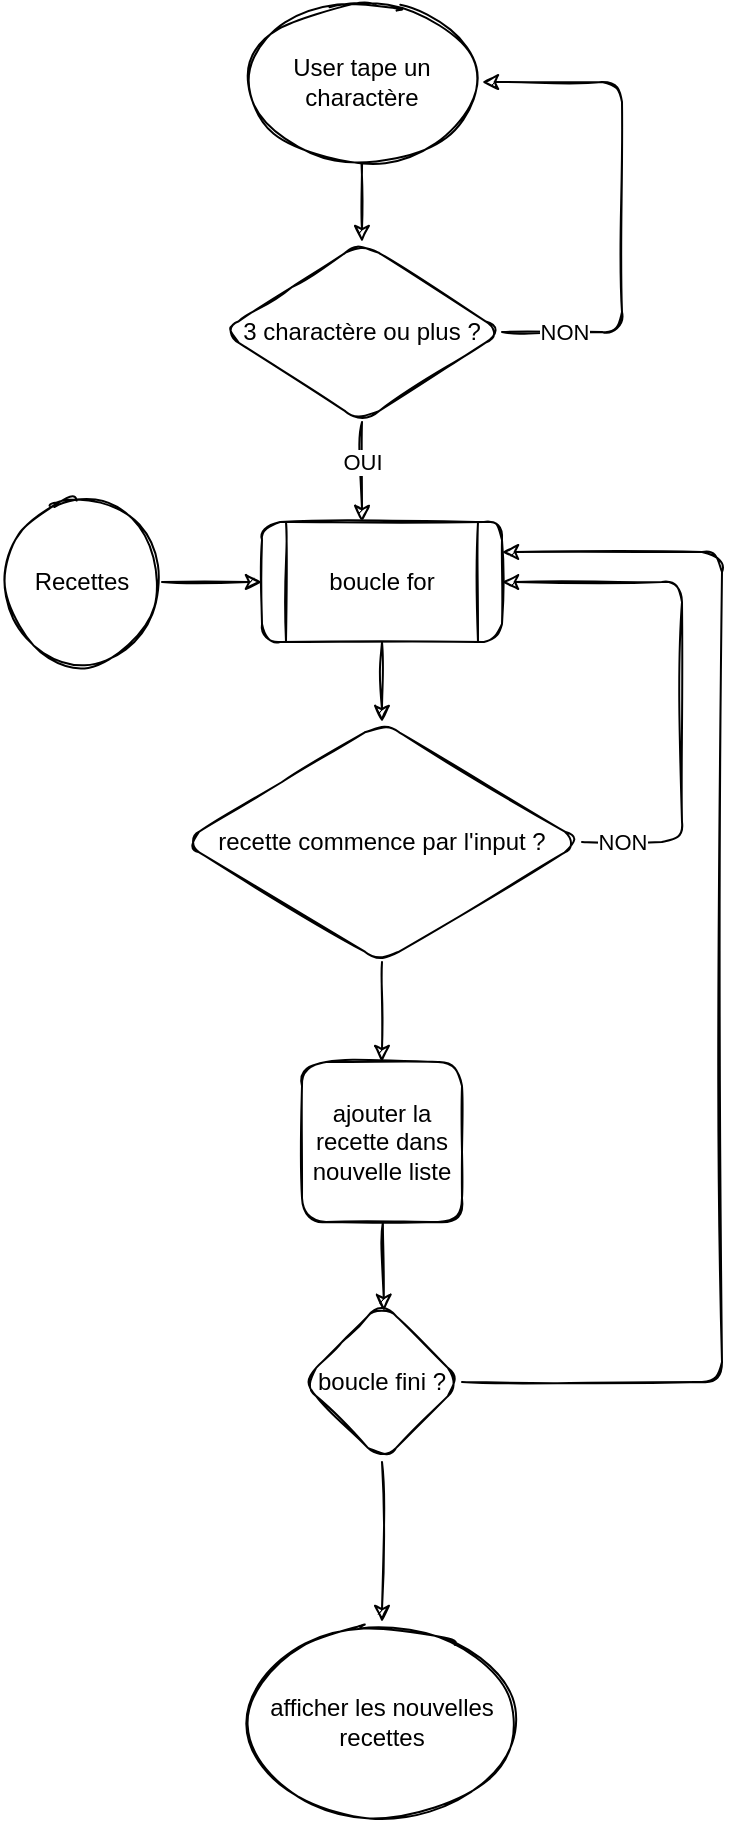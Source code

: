 <mxfile>
    <diagram id="q3QeXFL_WK5X2Fdm9yGO" name="basic">
        <mxGraphModel dx="626" dy="549" grid="1" gridSize="10" guides="1" tooltips="1" connect="1" arrows="1" fold="1" page="1" pageScale="1" pageWidth="2000" pageHeight="1100" math="0" shadow="0">
            <root>
                <mxCell id="0"/>
                <mxCell id="1" parent="0"/>
                <mxCell id="4" style="edgeStyle=none;html=1;entryX=0.5;entryY=0;entryDx=0;entryDy=0;sketch=1;" parent="1" target="3" edge="1">
                    <mxGeometry relative="1" as="geometry">
                        <mxPoint x="260" y="150" as="sourcePoint"/>
                    </mxGeometry>
                </mxCell>
                <mxCell id="5" style="edgeStyle=none;html=1;sketch=1;" parent="1" source="3" edge="1">
                    <mxGeometry relative="1" as="geometry">
                        <mxPoint x="260" y="340" as="targetPoint"/>
                    </mxGeometry>
                </mxCell>
                <mxCell id="8" value="OUI" style="edgeLabel;html=1;align=center;verticalAlign=middle;resizable=0;points=[];rounded=1;sketch=1;" parent="5" vertex="1" connectable="0">
                    <mxGeometry x="0.403" relative="1" as="geometry">
                        <mxPoint y="-15" as="offset"/>
                    </mxGeometry>
                </mxCell>
                <mxCell id="6" style="edgeStyle=none;html=1;exitX=1;exitY=0.5;exitDx=0;exitDy=0;entryX=1;entryY=0.5;entryDx=0;entryDy=0;sketch=1;" parent="1" source="3" edge="1">
                    <mxGeometry relative="1" as="geometry">
                        <mxPoint x="320" y="120" as="targetPoint"/>
                        <Array as="points">
                            <mxPoint x="390" y="245"/>
                            <mxPoint x="390" y="120"/>
                        </Array>
                    </mxGeometry>
                </mxCell>
                <mxCell id="7" value="NON" style="edgeLabel;html=1;align=center;verticalAlign=middle;resizable=0;points=[];rounded=1;sketch=1;" parent="6" vertex="1" connectable="0">
                    <mxGeometry x="0.502" y="3" relative="1" as="geometry">
                        <mxPoint x="-23" y="122" as="offset"/>
                    </mxGeometry>
                </mxCell>
                <mxCell id="3" value="3 charactère ou plus ?" style="rhombus;whiteSpace=wrap;html=1;rounded=1;sketch=1;" parent="1" vertex="1">
                    <mxGeometry x="190" y="200" width="140" height="90" as="geometry"/>
                </mxCell>
                <mxCell id="9" value="&lt;span&gt;User tape un charactère&lt;/span&gt;" style="ellipse;whiteSpace=wrap;html=1;rounded=1;sketch=1;" parent="1" vertex="1">
                    <mxGeometry x="200" y="80" width="120" height="80" as="geometry"/>
                </mxCell>
                <mxCell id="12" style="edgeStyle=none;rounded=1;sketch=1;html=1;entryX=0;entryY=0.5;entryDx=0;entryDy=0;" parent="1" source="10" edge="1">
                    <mxGeometry relative="1" as="geometry">
                        <mxPoint x="210" y="370" as="targetPoint"/>
                    </mxGeometry>
                </mxCell>
                <mxCell id="10" value="Recettes" style="ellipse;whiteSpace=wrap;html=1;aspect=fixed;rounded=1;sketch=1;" parent="1" vertex="1">
                    <mxGeometry x="80" y="330" width="80" height="80" as="geometry"/>
                </mxCell>
                <mxCell id="15" style="edgeStyle=none;rounded=1;sketch=1;html=1;entryX=0.5;entryY=0;entryDx=0;entryDy=0;" parent="1" source="13" target="14" edge="1">
                    <mxGeometry relative="1" as="geometry"/>
                </mxCell>
                <mxCell id="13" value="boucle for" style="shape=process;whiteSpace=wrap;html=1;backgroundOutline=1;rounded=1;sketch=1;" parent="1" vertex="1">
                    <mxGeometry x="210" y="340" width="120" height="60" as="geometry"/>
                </mxCell>
                <mxCell id="16" style="edgeStyle=none;rounded=1;sketch=1;html=1;entryX=1;entryY=0.5;entryDx=0;entryDy=0;exitX=1;exitY=0.5;exitDx=0;exitDy=0;" parent="1" source="14" target="13" edge="1">
                    <mxGeometry relative="1" as="geometry">
                        <Array as="points">
                            <mxPoint x="420" y="500"/>
                            <mxPoint x="420" y="370"/>
                        </Array>
                    </mxGeometry>
                </mxCell>
                <mxCell id="17" value="NON" style="edgeLabel;html=1;align=center;verticalAlign=middle;resizable=0;points=[];" parent="16" vertex="1" connectable="0">
                    <mxGeometry x="-0.756" relative="1" as="geometry">
                        <mxPoint x="-13" as="offset"/>
                    </mxGeometry>
                </mxCell>
                <mxCell id="19" style="edgeStyle=none;rounded=1;sketch=1;html=1;entryX=0.5;entryY=0;entryDx=0;entryDy=0;" parent="1" source="14" target="18" edge="1">
                    <mxGeometry relative="1" as="geometry"/>
                </mxCell>
                <mxCell id="14" value="recette commence par l'input ?" style="rhombus;whiteSpace=wrap;html=1;rounded=1;sketch=1;" parent="1" vertex="1">
                    <mxGeometry x="170" y="440" width="200" height="120" as="geometry"/>
                </mxCell>
                <mxCell id="23" style="edgeStyle=none;rounded=1;sketch=1;html=1;entryX=0.512;entryY=0.056;entryDx=0;entryDy=0;entryPerimeter=0;" parent="1" source="18" target="20" edge="1">
                    <mxGeometry relative="1" as="geometry"/>
                </mxCell>
                <mxCell id="18" value="ajouter la recette dans nouvelle liste" style="whiteSpace=wrap;html=1;aspect=fixed;rounded=1;sketch=1;" parent="1" vertex="1">
                    <mxGeometry x="230" y="610" width="80" height="80" as="geometry"/>
                </mxCell>
                <mxCell id="21" style="edgeStyle=none;rounded=1;sketch=1;html=1;entryX=1;entryY=0.25;entryDx=0;entryDy=0;exitX=1;exitY=0.5;exitDx=0;exitDy=0;" parent="1" source="20" target="13" edge="1">
                    <mxGeometry relative="1" as="geometry">
                        <Array as="points">
                            <mxPoint x="440" y="770"/>
                            <mxPoint x="440" y="355"/>
                        </Array>
                    </mxGeometry>
                </mxCell>
                <mxCell id="24" style="edgeStyle=none;rounded=1;sketch=1;html=1;" parent="1" source="20" edge="1">
                    <mxGeometry relative="1" as="geometry">
                        <mxPoint x="270" y="890.0" as="targetPoint"/>
                    </mxGeometry>
                </mxCell>
                <mxCell id="20" value="boucle fini ?" style="rhombus;whiteSpace=wrap;html=1;rounded=1;sketch=1;" parent="1" vertex="1">
                    <mxGeometry x="230" y="730" width="80" height="80" as="geometry"/>
                </mxCell>
                <mxCell id="25" value="afficher les nouvelles recettes" style="ellipse;whiteSpace=wrap;html=1;rounded=1;sketch=1;" parent="1" vertex="1">
                    <mxGeometry x="200" y="890" width="140" height="100" as="geometry"/>
                </mxCell>
            </root>
        </mxGraphModel>
    </diagram>
    <diagram name="method" id="U9JefOKTXXYQBE1-dakE">
        <mxGraphModel dx="532" dy="467" grid="1" gridSize="10" guides="1" tooltips="1" connect="1" arrows="1" fold="1" page="1" pageScale="1" pageWidth="2000" pageHeight="1100" math="0" shadow="0">
            <root>
                <mxCell id="iQQHem5wldcRTKv_ohD5-0"/>
                <mxCell id="iQQHem5wldcRTKv_ohD5-1" parent="iQQHem5wldcRTKv_ohD5-0"/>
                <mxCell id="iQQHem5wldcRTKv_ohD5-2" style="edgeStyle=none;html=1;entryX=0.5;entryY=0;entryDx=0;entryDy=0;sketch=1;" edge="1" parent="iQQHem5wldcRTKv_ohD5-1" target="iQQHem5wldcRTKv_ohD5-7">
                    <mxGeometry relative="1" as="geometry">
                        <mxPoint x="260" y="150" as="sourcePoint"/>
                    </mxGeometry>
                </mxCell>
                <mxCell id="iQQHem5wldcRTKv_ohD5-3" style="edgeStyle=none;html=1;sketch=1;" edge="1" parent="iQQHem5wldcRTKv_ohD5-1" source="iQQHem5wldcRTKv_ohD5-7">
                    <mxGeometry relative="1" as="geometry">
                        <mxPoint x="260" y="340" as="targetPoint"/>
                    </mxGeometry>
                </mxCell>
                <mxCell id="iQQHem5wldcRTKv_ohD5-4" value="OUI" style="edgeLabel;html=1;align=center;verticalAlign=middle;resizable=0;points=[];rounded=1;sketch=1;" vertex="1" connectable="0" parent="iQQHem5wldcRTKv_ohD5-3">
                    <mxGeometry x="0.403" relative="1" as="geometry">
                        <mxPoint y="-15" as="offset"/>
                    </mxGeometry>
                </mxCell>
                <mxCell id="iQQHem5wldcRTKv_ohD5-5" style="edgeStyle=none;html=1;exitX=1;exitY=0.5;exitDx=0;exitDy=0;entryX=1;entryY=0.5;entryDx=0;entryDy=0;sketch=1;" edge="1" parent="iQQHem5wldcRTKv_ohD5-1" source="iQQHem5wldcRTKv_ohD5-7">
                    <mxGeometry relative="1" as="geometry">
                        <mxPoint x="320" y="120" as="targetPoint"/>
                        <Array as="points">
                            <mxPoint x="390" y="245"/>
                            <mxPoint x="390" y="120"/>
                        </Array>
                    </mxGeometry>
                </mxCell>
                <mxCell id="iQQHem5wldcRTKv_ohD5-6" value="NON" style="edgeLabel;html=1;align=center;verticalAlign=middle;resizable=0;points=[];rounded=1;sketch=1;" vertex="1" connectable="0" parent="iQQHem5wldcRTKv_ohD5-5">
                    <mxGeometry x="0.502" y="3" relative="1" as="geometry">
                        <mxPoint x="-23" y="122" as="offset"/>
                    </mxGeometry>
                </mxCell>
                <mxCell id="iQQHem5wldcRTKv_ohD5-7" value="3 charactère ou plus ?" style="rhombus;whiteSpace=wrap;html=1;rounded=1;sketch=1;" vertex="1" parent="iQQHem5wldcRTKv_ohD5-1">
                    <mxGeometry x="190" y="200" width="140" height="90" as="geometry"/>
                </mxCell>
                <mxCell id="iQQHem5wldcRTKv_ohD5-8" value="&lt;span&gt;User tape un charactère&lt;/span&gt;" style="ellipse;whiteSpace=wrap;html=1;rounded=1;sketch=1;" vertex="1" parent="iQQHem5wldcRTKv_ohD5-1">
                    <mxGeometry x="200" y="80" width="120" height="80" as="geometry"/>
                </mxCell>
                <mxCell id="iQQHem5wldcRTKv_ohD5-9" style="edgeStyle=none;rounded=1;sketch=1;html=1;entryX=0;entryY=0.5;entryDx=0;entryDy=0;" edge="1" parent="iQQHem5wldcRTKv_ohD5-1" source="iQQHem5wldcRTKv_ohD5-10">
                    <mxGeometry relative="1" as="geometry">
                        <mxPoint x="210" y="370" as="targetPoint"/>
                    </mxGeometry>
                </mxCell>
                <mxCell id="iQQHem5wldcRTKv_ohD5-10" value="Recettes" style="ellipse;whiteSpace=wrap;html=1;aspect=fixed;rounded=1;sketch=1;" vertex="1" parent="iQQHem5wldcRTKv_ohD5-1">
                    <mxGeometry x="80" y="330" width="80" height="80" as="geometry"/>
                </mxCell>
                <mxCell id="Y75FNXTxP7oiLUOsqL2x-2" value="" style="edgeStyle=none;rounded=1;sketch=1;html=1;" edge="1" parent="iQQHem5wldcRTKv_ohD5-1" source="iQQHem5wldcRTKv_ohD5-12" target="Y75FNXTxP7oiLUOsqL2x-1">
                    <mxGeometry relative="1" as="geometry"/>
                </mxCell>
                <mxCell id="iQQHem5wldcRTKv_ohD5-12" value="method filter" style="shape=process;whiteSpace=wrap;html=1;backgroundOutline=1;rounded=1;sketch=1;" vertex="1" parent="iQQHem5wldcRTKv_ohD5-1">
                    <mxGeometry x="210" y="340" width="120" height="60" as="geometry"/>
                </mxCell>
                <mxCell id="Y75FNXTxP7oiLUOsqL2x-0" style="edgeStyle=none;rounded=1;sketch=1;html=1;entryX=1;entryY=0.5;entryDx=0;entryDy=0;" edge="1" parent="iQQHem5wldcRTKv_ohD5-1" source="iQQHem5wldcRTKv_ohD5-16" target="iQQHem5wldcRTKv_ohD5-12">
                    <mxGeometry relative="1" as="geometry"/>
                </mxCell>
                <mxCell id="iQQHem5wldcRTKv_ohD5-16" value="recette commence par l'input ?" style="rhombus;whiteSpace=wrap;html=1;rounded=1;sketch=1;" vertex="1" parent="iQQHem5wldcRTKv_ohD5-1">
                    <mxGeometry x="390" y="310" width="200" height="120" as="geometry"/>
                </mxCell>
                <mxCell id="Y75FNXTxP7oiLUOsqL2x-5" value="" style="edgeStyle=none;rounded=1;sketch=1;html=1;" edge="1" parent="iQQHem5wldcRTKv_ohD5-1" source="Y75FNXTxP7oiLUOsqL2x-1" target="Y75FNXTxP7oiLUOsqL2x-4">
                    <mxGeometry relative="1" as="geometry"/>
                </mxCell>
                <mxCell id="Y75FNXTxP7oiLUOsqL2x-1" value="mettre à jour la&lt;br&gt;liste de recette" style="whiteSpace=wrap;html=1;rounded=1;sketch=1;" vertex="1" parent="iQQHem5wldcRTKv_ohD5-1">
                    <mxGeometry x="210" y="480" width="120" height="60" as="geometry"/>
                </mxCell>
                <mxCell id="Y75FNXTxP7oiLUOsqL2x-4" value="Afficher les recettes" style="ellipse;whiteSpace=wrap;html=1;rounded=1;sketch=1;" vertex="1" parent="iQQHem5wldcRTKv_ohD5-1">
                    <mxGeometry x="210" y="620" width="120" height="60" as="geometry"/>
                </mxCell>
            </root>
        </mxGraphModel>
    </diagram>
</mxfile>
